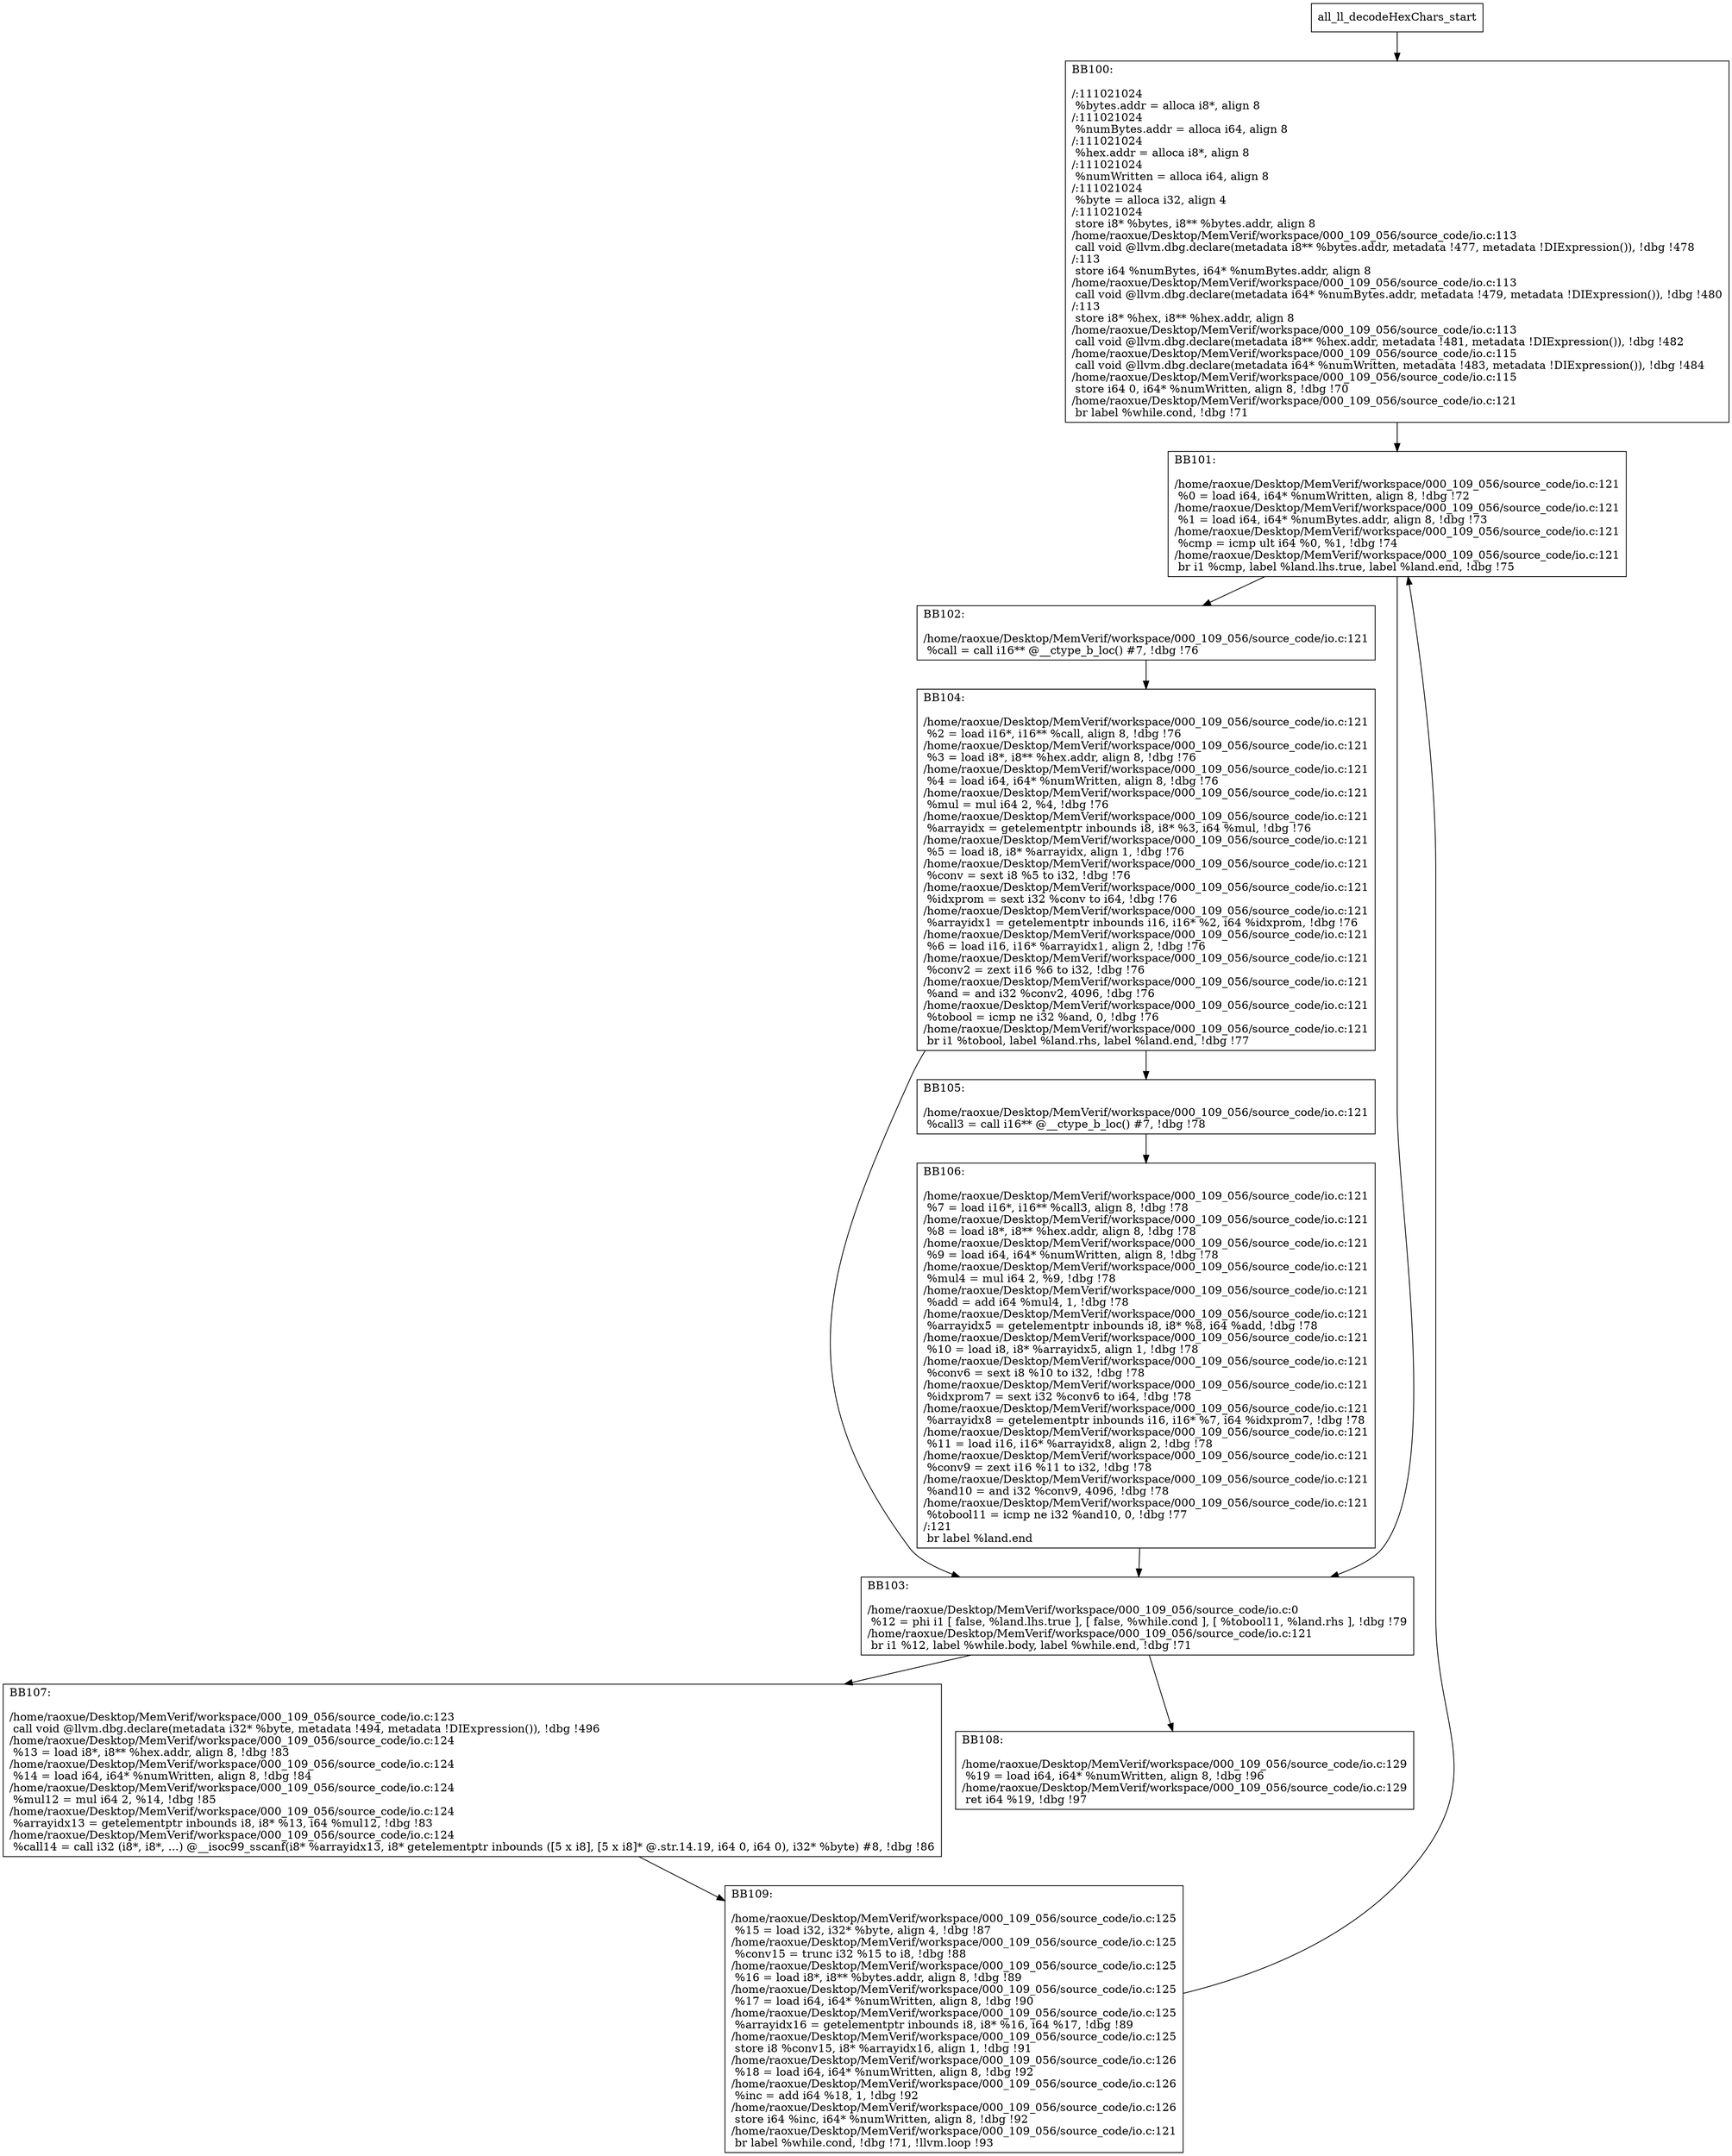 digraph "CFG for'all_ll_decodeHexChars' function" {
	BBall_ll_decodeHexChars_start[shape=record,label="{all_ll_decodeHexChars_start}"];
	BBall_ll_decodeHexChars_start-> all_ll_decodeHexCharsBB100;
	all_ll_decodeHexCharsBB100 [shape=record, label="{BB100:\l\l/:111021024\l
  %bytes.addr = alloca i8*, align 8\l
/:111021024\l
  %numBytes.addr = alloca i64, align 8\l
/:111021024\l
  %hex.addr = alloca i8*, align 8\l
/:111021024\l
  %numWritten = alloca i64, align 8\l
/:111021024\l
  %byte = alloca i32, align 4\l
/:111021024\l
  store i8* %bytes, i8** %bytes.addr, align 8\l
/home/raoxue/Desktop/MemVerif/workspace/000_109_056/source_code/io.c:113\l
  call void @llvm.dbg.declare(metadata i8** %bytes.addr, metadata !477, metadata !DIExpression()), !dbg !478\l
/:113\l
  store i64 %numBytes, i64* %numBytes.addr, align 8\l
/home/raoxue/Desktop/MemVerif/workspace/000_109_056/source_code/io.c:113\l
  call void @llvm.dbg.declare(metadata i64* %numBytes.addr, metadata !479, metadata !DIExpression()), !dbg !480\l
/:113\l
  store i8* %hex, i8** %hex.addr, align 8\l
/home/raoxue/Desktop/MemVerif/workspace/000_109_056/source_code/io.c:113\l
  call void @llvm.dbg.declare(metadata i8** %hex.addr, metadata !481, metadata !DIExpression()), !dbg !482\l
/home/raoxue/Desktop/MemVerif/workspace/000_109_056/source_code/io.c:115\l
  call void @llvm.dbg.declare(metadata i64* %numWritten, metadata !483, metadata !DIExpression()), !dbg !484\l
/home/raoxue/Desktop/MemVerif/workspace/000_109_056/source_code/io.c:115\l
  store i64 0, i64* %numWritten, align 8, !dbg !70\l
/home/raoxue/Desktop/MemVerif/workspace/000_109_056/source_code/io.c:121\l
  br label %while.cond, !dbg !71\l
}"];
	all_ll_decodeHexCharsBB100-> all_ll_decodeHexCharsBB101;
	all_ll_decodeHexCharsBB101 [shape=record, label="{BB101:\l\l/home/raoxue/Desktop/MemVerif/workspace/000_109_056/source_code/io.c:121\l
  %0 = load i64, i64* %numWritten, align 8, !dbg !72\l
/home/raoxue/Desktop/MemVerif/workspace/000_109_056/source_code/io.c:121\l
  %1 = load i64, i64* %numBytes.addr, align 8, !dbg !73\l
/home/raoxue/Desktop/MemVerif/workspace/000_109_056/source_code/io.c:121\l
  %cmp = icmp ult i64 %0, %1, !dbg !74\l
/home/raoxue/Desktop/MemVerif/workspace/000_109_056/source_code/io.c:121\l
  br i1 %cmp, label %land.lhs.true, label %land.end, !dbg !75\l
}"];
	all_ll_decodeHexCharsBB101-> all_ll_decodeHexCharsBB102;
	all_ll_decodeHexCharsBB101-> all_ll_decodeHexCharsBB103;
	all_ll_decodeHexCharsBB102 [shape=record, label="{BB102:\l\l/home/raoxue/Desktop/MemVerif/workspace/000_109_056/source_code/io.c:121\l
  %call = call i16** @__ctype_b_loc() #7, !dbg !76\l
}"];
	all_ll_decodeHexCharsBB102-> all_ll_decodeHexCharsBB104;
	all_ll_decodeHexCharsBB104 [shape=record, label="{BB104:\l\l/home/raoxue/Desktop/MemVerif/workspace/000_109_056/source_code/io.c:121\l
  %2 = load i16*, i16** %call, align 8, !dbg !76\l
/home/raoxue/Desktop/MemVerif/workspace/000_109_056/source_code/io.c:121\l
  %3 = load i8*, i8** %hex.addr, align 8, !dbg !76\l
/home/raoxue/Desktop/MemVerif/workspace/000_109_056/source_code/io.c:121\l
  %4 = load i64, i64* %numWritten, align 8, !dbg !76\l
/home/raoxue/Desktop/MemVerif/workspace/000_109_056/source_code/io.c:121\l
  %mul = mul i64 2, %4, !dbg !76\l
/home/raoxue/Desktop/MemVerif/workspace/000_109_056/source_code/io.c:121\l
  %arrayidx = getelementptr inbounds i8, i8* %3, i64 %mul, !dbg !76\l
/home/raoxue/Desktop/MemVerif/workspace/000_109_056/source_code/io.c:121\l
  %5 = load i8, i8* %arrayidx, align 1, !dbg !76\l
/home/raoxue/Desktop/MemVerif/workspace/000_109_056/source_code/io.c:121\l
  %conv = sext i8 %5 to i32, !dbg !76\l
/home/raoxue/Desktop/MemVerif/workspace/000_109_056/source_code/io.c:121\l
  %idxprom = sext i32 %conv to i64, !dbg !76\l
/home/raoxue/Desktop/MemVerif/workspace/000_109_056/source_code/io.c:121\l
  %arrayidx1 = getelementptr inbounds i16, i16* %2, i64 %idxprom, !dbg !76\l
/home/raoxue/Desktop/MemVerif/workspace/000_109_056/source_code/io.c:121\l
  %6 = load i16, i16* %arrayidx1, align 2, !dbg !76\l
/home/raoxue/Desktop/MemVerif/workspace/000_109_056/source_code/io.c:121\l
  %conv2 = zext i16 %6 to i32, !dbg !76\l
/home/raoxue/Desktop/MemVerif/workspace/000_109_056/source_code/io.c:121\l
  %and = and i32 %conv2, 4096, !dbg !76\l
/home/raoxue/Desktop/MemVerif/workspace/000_109_056/source_code/io.c:121\l
  %tobool = icmp ne i32 %and, 0, !dbg !76\l
/home/raoxue/Desktop/MemVerif/workspace/000_109_056/source_code/io.c:121\l
  br i1 %tobool, label %land.rhs, label %land.end, !dbg !77\l
}"];
	all_ll_decodeHexCharsBB104-> all_ll_decodeHexCharsBB105;
	all_ll_decodeHexCharsBB104-> all_ll_decodeHexCharsBB103;
	all_ll_decodeHexCharsBB105 [shape=record, label="{BB105:\l\l/home/raoxue/Desktop/MemVerif/workspace/000_109_056/source_code/io.c:121\l
  %call3 = call i16** @__ctype_b_loc() #7, !dbg !78\l
}"];
	all_ll_decodeHexCharsBB105-> all_ll_decodeHexCharsBB106;
	all_ll_decodeHexCharsBB106 [shape=record, label="{BB106:\l\l/home/raoxue/Desktop/MemVerif/workspace/000_109_056/source_code/io.c:121\l
  %7 = load i16*, i16** %call3, align 8, !dbg !78\l
/home/raoxue/Desktop/MemVerif/workspace/000_109_056/source_code/io.c:121\l
  %8 = load i8*, i8** %hex.addr, align 8, !dbg !78\l
/home/raoxue/Desktop/MemVerif/workspace/000_109_056/source_code/io.c:121\l
  %9 = load i64, i64* %numWritten, align 8, !dbg !78\l
/home/raoxue/Desktop/MemVerif/workspace/000_109_056/source_code/io.c:121\l
  %mul4 = mul i64 2, %9, !dbg !78\l
/home/raoxue/Desktop/MemVerif/workspace/000_109_056/source_code/io.c:121\l
  %add = add i64 %mul4, 1, !dbg !78\l
/home/raoxue/Desktop/MemVerif/workspace/000_109_056/source_code/io.c:121\l
  %arrayidx5 = getelementptr inbounds i8, i8* %8, i64 %add, !dbg !78\l
/home/raoxue/Desktop/MemVerif/workspace/000_109_056/source_code/io.c:121\l
  %10 = load i8, i8* %arrayidx5, align 1, !dbg !78\l
/home/raoxue/Desktop/MemVerif/workspace/000_109_056/source_code/io.c:121\l
  %conv6 = sext i8 %10 to i32, !dbg !78\l
/home/raoxue/Desktop/MemVerif/workspace/000_109_056/source_code/io.c:121\l
  %idxprom7 = sext i32 %conv6 to i64, !dbg !78\l
/home/raoxue/Desktop/MemVerif/workspace/000_109_056/source_code/io.c:121\l
  %arrayidx8 = getelementptr inbounds i16, i16* %7, i64 %idxprom7, !dbg !78\l
/home/raoxue/Desktop/MemVerif/workspace/000_109_056/source_code/io.c:121\l
  %11 = load i16, i16* %arrayidx8, align 2, !dbg !78\l
/home/raoxue/Desktop/MemVerif/workspace/000_109_056/source_code/io.c:121\l
  %conv9 = zext i16 %11 to i32, !dbg !78\l
/home/raoxue/Desktop/MemVerif/workspace/000_109_056/source_code/io.c:121\l
  %and10 = and i32 %conv9, 4096, !dbg !78\l
/home/raoxue/Desktop/MemVerif/workspace/000_109_056/source_code/io.c:121\l
  %tobool11 = icmp ne i32 %and10, 0, !dbg !77\l
/:121\l
  br label %land.end\l
}"];
	all_ll_decodeHexCharsBB106-> all_ll_decodeHexCharsBB103;
	all_ll_decodeHexCharsBB103 [shape=record, label="{BB103:\l\l/home/raoxue/Desktop/MemVerif/workspace/000_109_056/source_code/io.c:0\l
  %12 = phi i1 [ false, %land.lhs.true ], [ false, %while.cond ], [ %tobool11, %land.rhs ], !dbg !79\l
/home/raoxue/Desktop/MemVerif/workspace/000_109_056/source_code/io.c:121\l
  br i1 %12, label %while.body, label %while.end, !dbg !71\l
}"];
	all_ll_decodeHexCharsBB103-> all_ll_decodeHexCharsBB107;
	all_ll_decodeHexCharsBB103-> all_ll_decodeHexCharsBB108;
	all_ll_decodeHexCharsBB107 [shape=record, label="{BB107:\l\l/home/raoxue/Desktop/MemVerif/workspace/000_109_056/source_code/io.c:123\l
  call void @llvm.dbg.declare(metadata i32* %byte, metadata !494, metadata !DIExpression()), !dbg !496\l
/home/raoxue/Desktop/MemVerif/workspace/000_109_056/source_code/io.c:124\l
  %13 = load i8*, i8** %hex.addr, align 8, !dbg !83\l
/home/raoxue/Desktop/MemVerif/workspace/000_109_056/source_code/io.c:124\l
  %14 = load i64, i64* %numWritten, align 8, !dbg !84\l
/home/raoxue/Desktop/MemVerif/workspace/000_109_056/source_code/io.c:124\l
  %mul12 = mul i64 2, %14, !dbg !85\l
/home/raoxue/Desktop/MemVerif/workspace/000_109_056/source_code/io.c:124\l
  %arrayidx13 = getelementptr inbounds i8, i8* %13, i64 %mul12, !dbg !83\l
/home/raoxue/Desktop/MemVerif/workspace/000_109_056/source_code/io.c:124\l
  %call14 = call i32 (i8*, i8*, ...) @__isoc99_sscanf(i8* %arrayidx13, i8* getelementptr inbounds ([5 x i8], [5 x i8]* @.str.14.19, i64 0, i64 0), i32* %byte) #8, !dbg !86\l
}"];
	all_ll_decodeHexCharsBB107-> all_ll_decodeHexCharsBB109;
	all_ll_decodeHexCharsBB109 [shape=record, label="{BB109:\l\l/home/raoxue/Desktop/MemVerif/workspace/000_109_056/source_code/io.c:125\l
  %15 = load i32, i32* %byte, align 4, !dbg !87\l
/home/raoxue/Desktop/MemVerif/workspace/000_109_056/source_code/io.c:125\l
  %conv15 = trunc i32 %15 to i8, !dbg !88\l
/home/raoxue/Desktop/MemVerif/workspace/000_109_056/source_code/io.c:125\l
  %16 = load i8*, i8** %bytes.addr, align 8, !dbg !89\l
/home/raoxue/Desktop/MemVerif/workspace/000_109_056/source_code/io.c:125\l
  %17 = load i64, i64* %numWritten, align 8, !dbg !90\l
/home/raoxue/Desktop/MemVerif/workspace/000_109_056/source_code/io.c:125\l
  %arrayidx16 = getelementptr inbounds i8, i8* %16, i64 %17, !dbg !89\l
/home/raoxue/Desktop/MemVerif/workspace/000_109_056/source_code/io.c:125\l
  store i8 %conv15, i8* %arrayidx16, align 1, !dbg !91\l
/home/raoxue/Desktop/MemVerif/workspace/000_109_056/source_code/io.c:126\l
  %18 = load i64, i64* %numWritten, align 8, !dbg !92\l
/home/raoxue/Desktop/MemVerif/workspace/000_109_056/source_code/io.c:126\l
  %inc = add i64 %18, 1, !dbg !92\l
/home/raoxue/Desktop/MemVerif/workspace/000_109_056/source_code/io.c:126\l
  store i64 %inc, i64* %numWritten, align 8, !dbg !92\l
/home/raoxue/Desktop/MemVerif/workspace/000_109_056/source_code/io.c:121\l
  br label %while.cond, !dbg !71, !llvm.loop !93\l
}"];
	all_ll_decodeHexCharsBB109-> all_ll_decodeHexCharsBB101;
	all_ll_decodeHexCharsBB108 [shape=record, label="{BB108:\l\l/home/raoxue/Desktop/MemVerif/workspace/000_109_056/source_code/io.c:129\l
  %19 = load i64, i64* %numWritten, align 8, !dbg !96\l
/home/raoxue/Desktop/MemVerif/workspace/000_109_056/source_code/io.c:129\l
  ret i64 %19, !dbg !97\l
}"];
}
